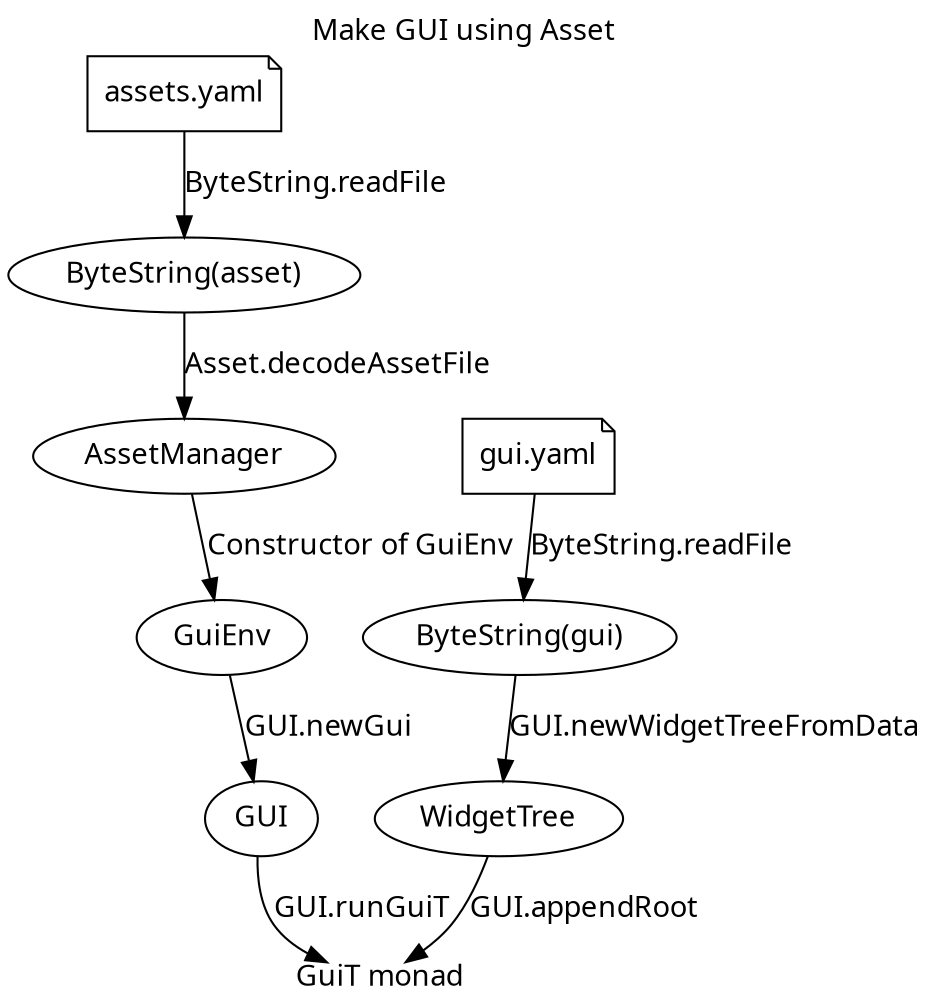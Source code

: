 digraph {
  graph [
    label = "Make GUI using Asset",
    labelloc = "t",
    layout = dot,
    fontname = "Ubuntu",
  ]
  node [
    fontname = "Ubuntu",
  ]
  edge [
    fontname = "Ubuntu",
    labelfloat = false,
  ]

  "assets.yaml" [shape = note]
  "gui.yaml" [shape = note]
  "GuiT monad" [shape = plain]

  // Asset
  "assets.yaml" -> "ByteString(asset)" [label = "ByteString.readFile"];
  "ByteString(asset)" -> AssetManager [label = "Asset.decodeAssetFile"];
  AssetManager -> GuiEnv [label = "Constructor of GuiEnv"];
  GuiEnv -> GUI [label = "GUI.newGui"];
  GUI -> "GuiT monad" [label = "GUI.runGuiT"];

  // GUI
  "gui.yaml" -> "ByteString(gui)" [label = "ByteString.readFile"];
  "ByteString(gui)" -> "WidgetTree" [label = "GUI.newWidgetTreeFromData"];
  "WidgetTree" -> "GuiT monad" [label = "GUI.appendRoot"];

}
